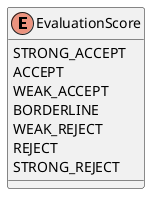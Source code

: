 @startuml

enum EvaluationScore {
    STRONG_ACCEPT
    ACCEPT
    WEAK_ACCEPT
    BORDERLINE
    WEAK_REJECT
    REJECT
    STRONG_REJECT
}

@enduml
